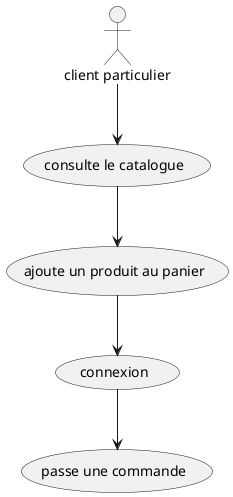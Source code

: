 @startuml test

:client particulier: --> (consulte le catalogue)
(consulte le catalogue) --> (ajoute un produit au panier)
(ajoute un produit au panier) --> (connexion)
(connexion) --> (passe une commande)

' :client professionnel:

' :commercial particulier:

' :commercial professionnel:



@enduml